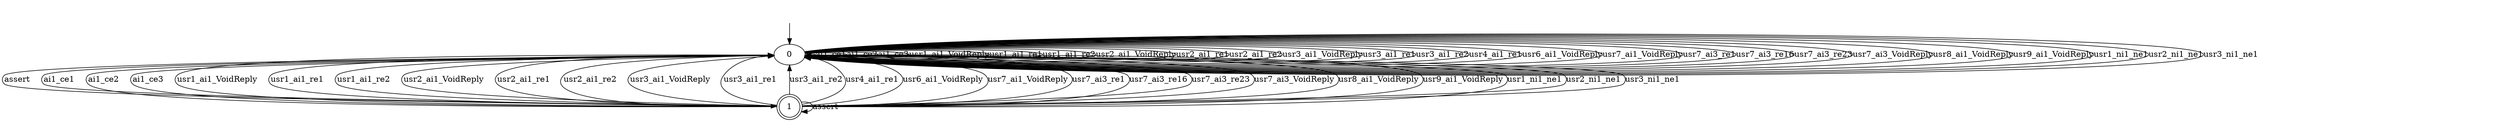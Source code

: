 digraph T3 {
0 [label="0"];
1 [label="1", shape=doublecircle];
0 -> 0  [label="ai1_ce1"];
0 -> 0  [label="ai1_ce2"];
0 -> 0  [label="ai1_ce3"];
0 -> 0  [label="usr1_ai1_VoidReply"];
0 -> 0  [label="usr1_ai1_re1"];
0 -> 0  [label="usr1_ai1_re2"];
0 -> 0  [label="usr2_ai1_VoidReply"];
0 -> 0  [label="usr2_ai1_re1"];
0 -> 0  [label="usr2_ai1_re2"];
0 -> 0  [label="usr3_ai1_VoidReply"];
0 -> 0  [label="usr3_ai1_re1"];
0 -> 0  [label="usr3_ai1_re2"];
0 -> 0  [label="usr4_ai1_re1"];
0 -> 0  [label="usr6_ai1_VoidReply"];
0 -> 0  [label="usr7_ai1_VoidReply"];
0 -> 0  [label="usr7_ai3_re1"];
0 -> 0  [label="usr7_ai3_re16"];
0 -> 0  [label="usr7_ai3_re23"];
0 -> 0  [label="usr7_ai3_VoidReply"];
0 -> 0  [label="usr8_ai1_VoidReply"];
0 -> 0  [label="usr9_ai1_VoidReply"];
0 -> 0  [label="usr1_ni1_ne1"];
0 -> 0  [label="usr2_ni1_ne1"];
0 -> 0  [label="usr3_ni1_ne1"];
0 -> 1  [label="assert"];
1 -> 0  [label="ai1_ce1"];
1 -> 0  [label="ai1_ce2"];
1 -> 0  [label="ai1_ce3"];
1 -> 0  [label="usr1_ai1_VoidReply"];
1 -> 0  [label="usr1_ai1_re1"];
1 -> 0  [label="usr1_ai1_re2"];
1 -> 0  [label="usr2_ai1_VoidReply"];
1 -> 0  [label="usr2_ai1_re1"];
1 -> 0  [label="usr2_ai1_re2"];
1 -> 0  [label="usr3_ai1_VoidReply"];
1 -> 0  [label="usr3_ai1_re1"];
1 -> 0  [label="usr3_ai1_re2"];
1 -> 0  [label="usr4_ai1_re1"];
1 -> 0  [label="usr6_ai1_VoidReply"];
1 -> 0  [label="usr7_ai1_VoidReply"];
1 -> 0  [label="usr7_ai3_re1"];
1 -> 0  [label="usr7_ai3_re16"];
1 -> 0  [label="usr7_ai3_re23"];
1 -> 0  [label="usr7_ai3_VoidReply"];
1 -> 0  [label="usr8_ai1_VoidReply"];
1 -> 0  [label="usr9_ai1_VoidReply"];
1 -> 0  [label="usr1_ni1_ne1"];
1 -> 0  [label="usr2_ni1_ne1"];
1 -> 0  [label="usr3_ni1_ne1"];
1 -> 1  [label="assert"];
__start0 [label="", shape=none];
__start0 -> 0  [label=""];
}
